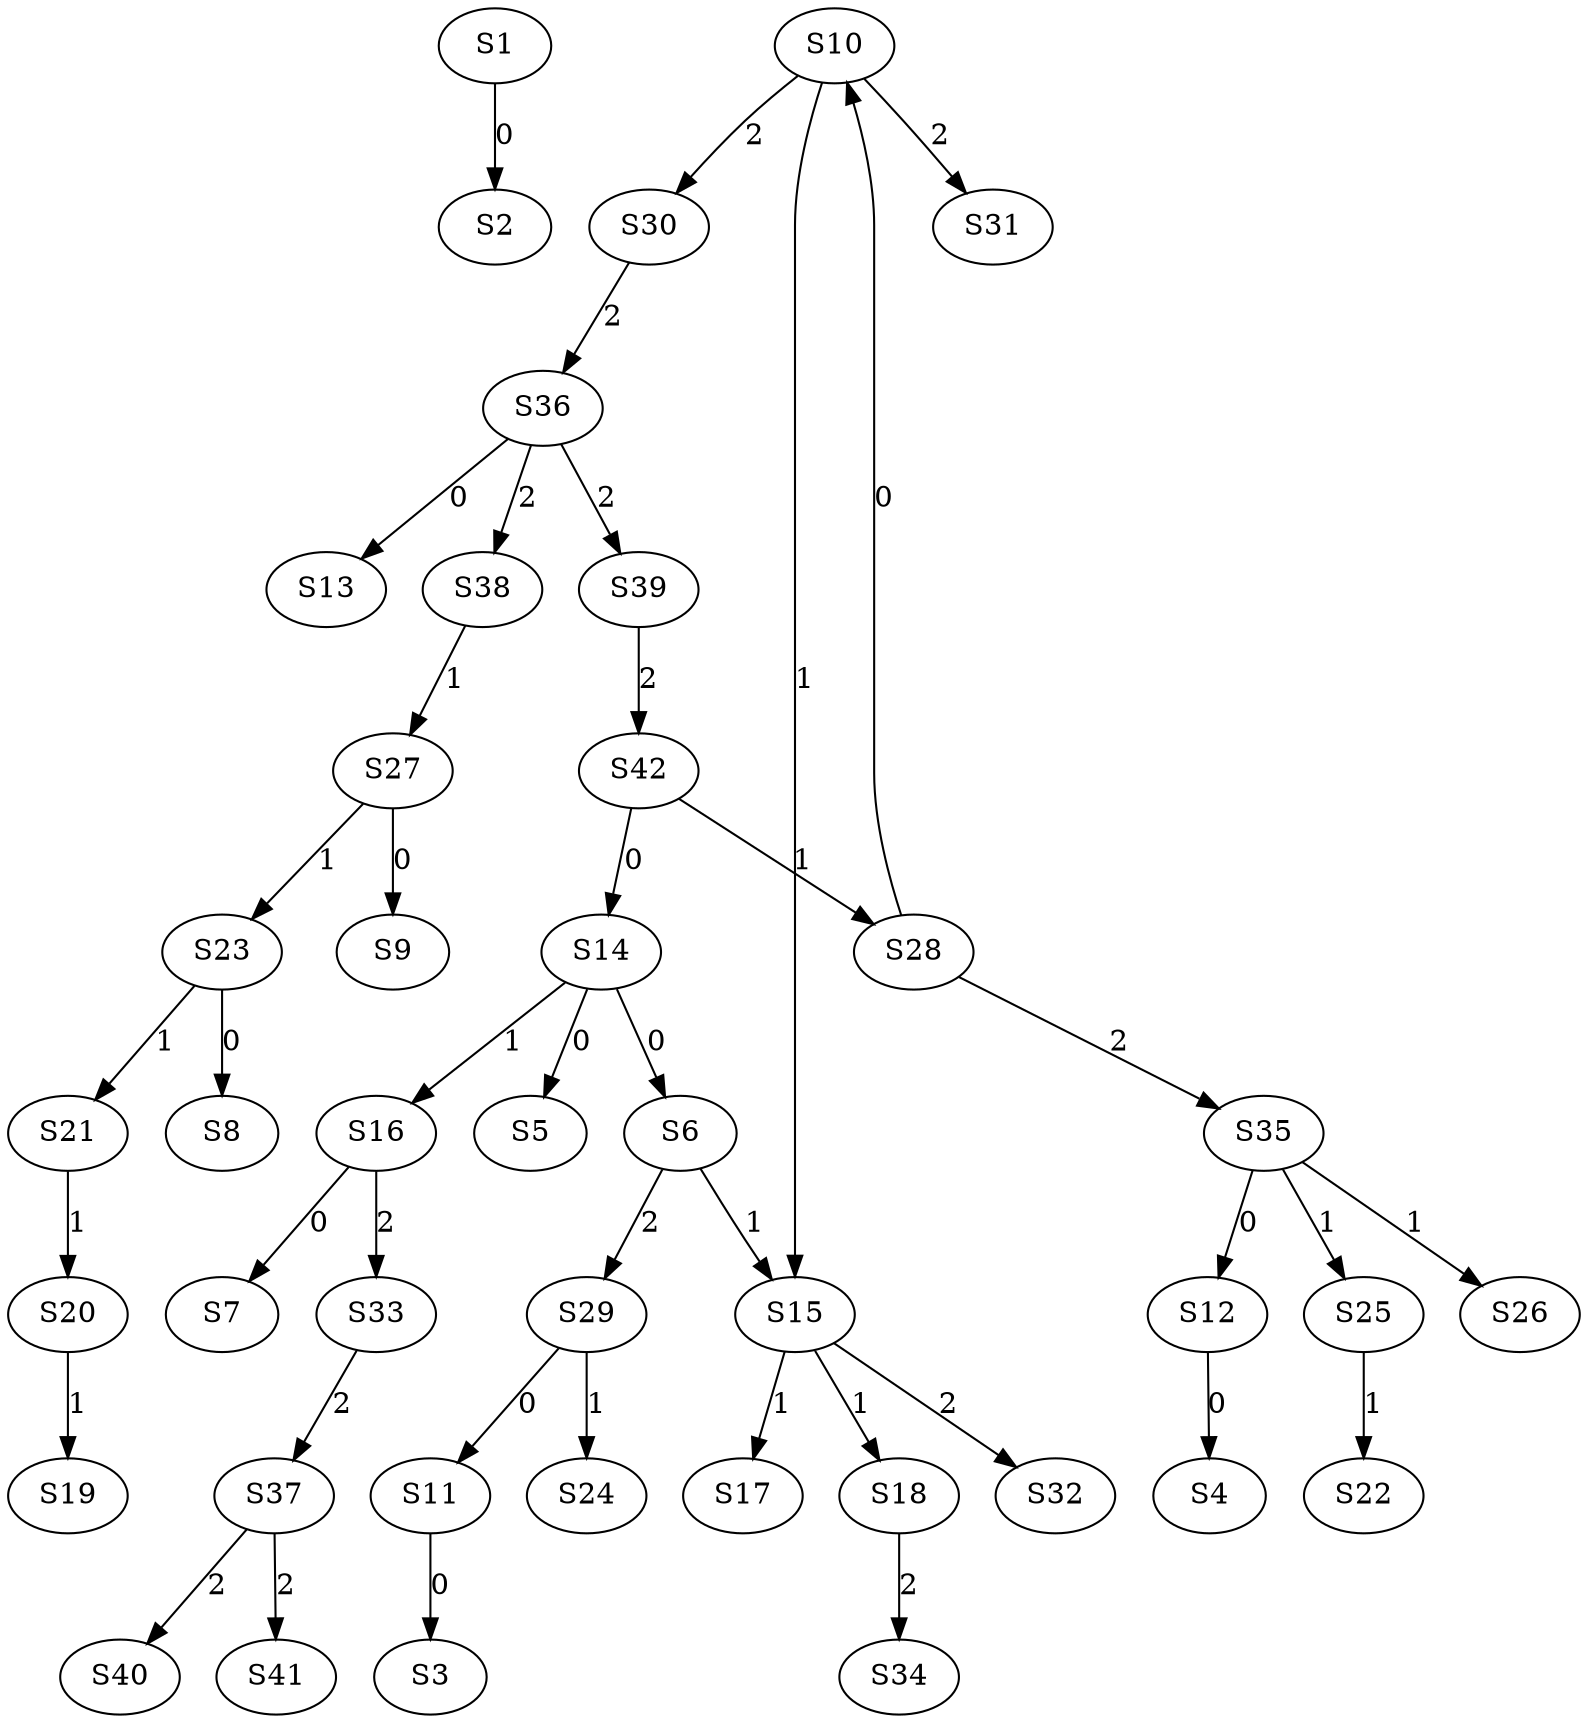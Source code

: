 strict digraph {
	S1 -> S2 [ label = 0 ];
	S11 -> S3 [ label = 0 ];
	S12 -> S4 [ label = 0 ];
	S14 -> S5 [ label = 0 ];
	S14 -> S6 [ label = 0 ];
	S16 -> S7 [ label = 0 ];
	S23 -> S8 [ label = 0 ];
	S27 -> S9 [ label = 0 ];
	S28 -> S10 [ label = 0 ];
	S29 -> S11 [ label = 0 ];
	S35 -> S12 [ label = 0 ];
	S36 -> S13 [ label = 0 ];
	S42 -> S14 [ label = 0 ];
	S6 -> S15 [ label = 1 ];
	S14 -> S16 [ label = 1 ];
	S15 -> S17 [ label = 1 ];
	S15 -> S18 [ label = 1 ];
	S20 -> S19 [ label = 1 ];
	S21 -> S20 [ label = 1 ];
	S23 -> S21 [ label = 1 ];
	S25 -> S22 [ label = 1 ];
	S27 -> S23 [ label = 1 ];
	S29 -> S24 [ label = 1 ];
	S35 -> S25 [ label = 1 ];
	S35 -> S26 [ label = 1 ];
	S38 -> S27 [ label = 1 ];
	S42 -> S28 [ label = 1 ];
	S6 -> S29 [ label = 2 ];
	S10 -> S30 [ label = 2 ];
	S10 -> S31 [ label = 2 ];
	S15 -> S32 [ label = 2 ];
	S16 -> S33 [ label = 2 ];
	S18 -> S34 [ label = 2 ];
	S28 -> S35 [ label = 2 ];
	S30 -> S36 [ label = 2 ];
	S33 -> S37 [ label = 2 ];
	S36 -> S38 [ label = 2 ];
	S36 -> S39 [ label = 2 ];
	S37 -> S40 [ label = 2 ];
	S37 -> S41 [ label = 2 ];
	S39 -> S42 [ label = 2 ];
	S10 -> S15 [ label = 1 ];
}